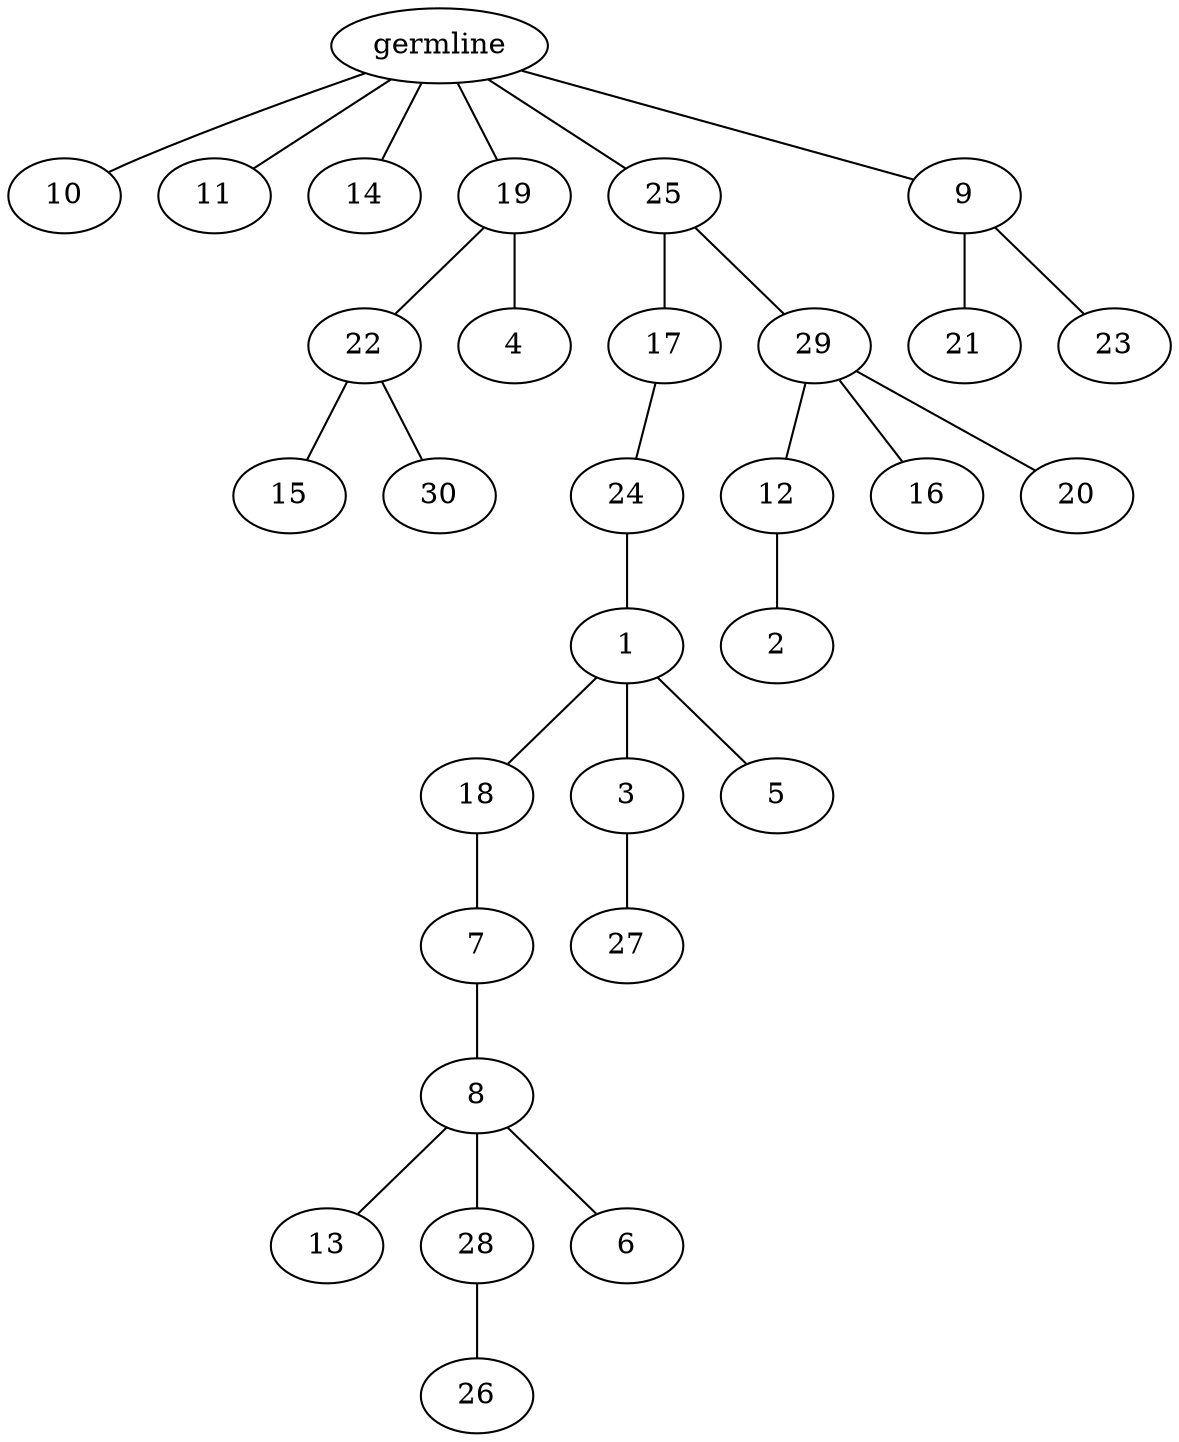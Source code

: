 graph tree {
    "139820762464416" [label="germline"];
    "139820767500560" [label="10"];
    "139820767501712" [label="11"];
    "139820767500368" [label="14"];
    "139820767501376" [label="19"];
    "139820767502192" [label="22"];
    "139820767501040" [label="15"];
    "139820767501856" [label="30"];
    "139820767498592" [label="4"];
    "139820767500656" [label="25"];
    "139820767499024" [label="17"];
    "139820767498928" [label="24"];
    "139820767498400" [label="1"];
    "139820767500944" [label="18"];
    "139820767499888" [label="7"];
    "139820767499216" [label="8"];
    "139820769028608" [label="13"];
    "139820769029952" [label="28"];
    "139820767070672" [label="26"];
    "139820769029664" [label="6"];
    "139820767499264" [label="3"];
    "139820766974784" [label="27"];
    "139820767502288" [label="5"];
    "139820767502096" [label="29"];
    "139820767499552" [label="12"];
    "139820769028656" [label="2"];
    "139820767498880" [label="16"];
    "139820767070528" [label="20"];
    "139820767499840" [label="9"];
    "139820767071104" [label="21"];
    "139820767070816" [label="23"];
    "139820762464416" -- "139820767500560";
    "139820762464416" -- "139820767501712";
    "139820762464416" -- "139820767500368";
    "139820762464416" -- "139820767501376";
    "139820762464416" -- "139820767500656";
    "139820762464416" -- "139820767499840";
    "139820767501376" -- "139820767502192";
    "139820767501376" -- "139820767498592";
    "139820767502192" -- "139820767501040";
    "139820767502192" -- "139820767501856";
    "139820767500656" -- "139820767499024";
    "139820767500656" -- "139820767502096";
    "139820767499024" -- "139820767498928";
    "139820767498928" -- "139820767498400";
    "139820767498400" -- "139820767500944";
    "139820767498400" -- "139820767499264";
    "139820767498400" -- "139820767502288";
    "139820767500944" -- "139820767499888";
    "139820767499888" -- "139820767499216";
    "139820767499216" -- "139820769028608";
    "139820767499216" -- "139820769029952";
    "139820767499216" -- "139820769029664";
    "139820769029952" -- "139820767070672";
    "139820767499264" -- "139820766974784";
    "139820767502096" -- "139820767499552";
    "139820767502096" -- "139820767498880";
    "139820767502096" -- "139820767070528";
    "139820767499552" -- "139820769028656";
    "139820767499840" -- "139820767071104";
    "139820767499840" -- "139820767070816";
}
